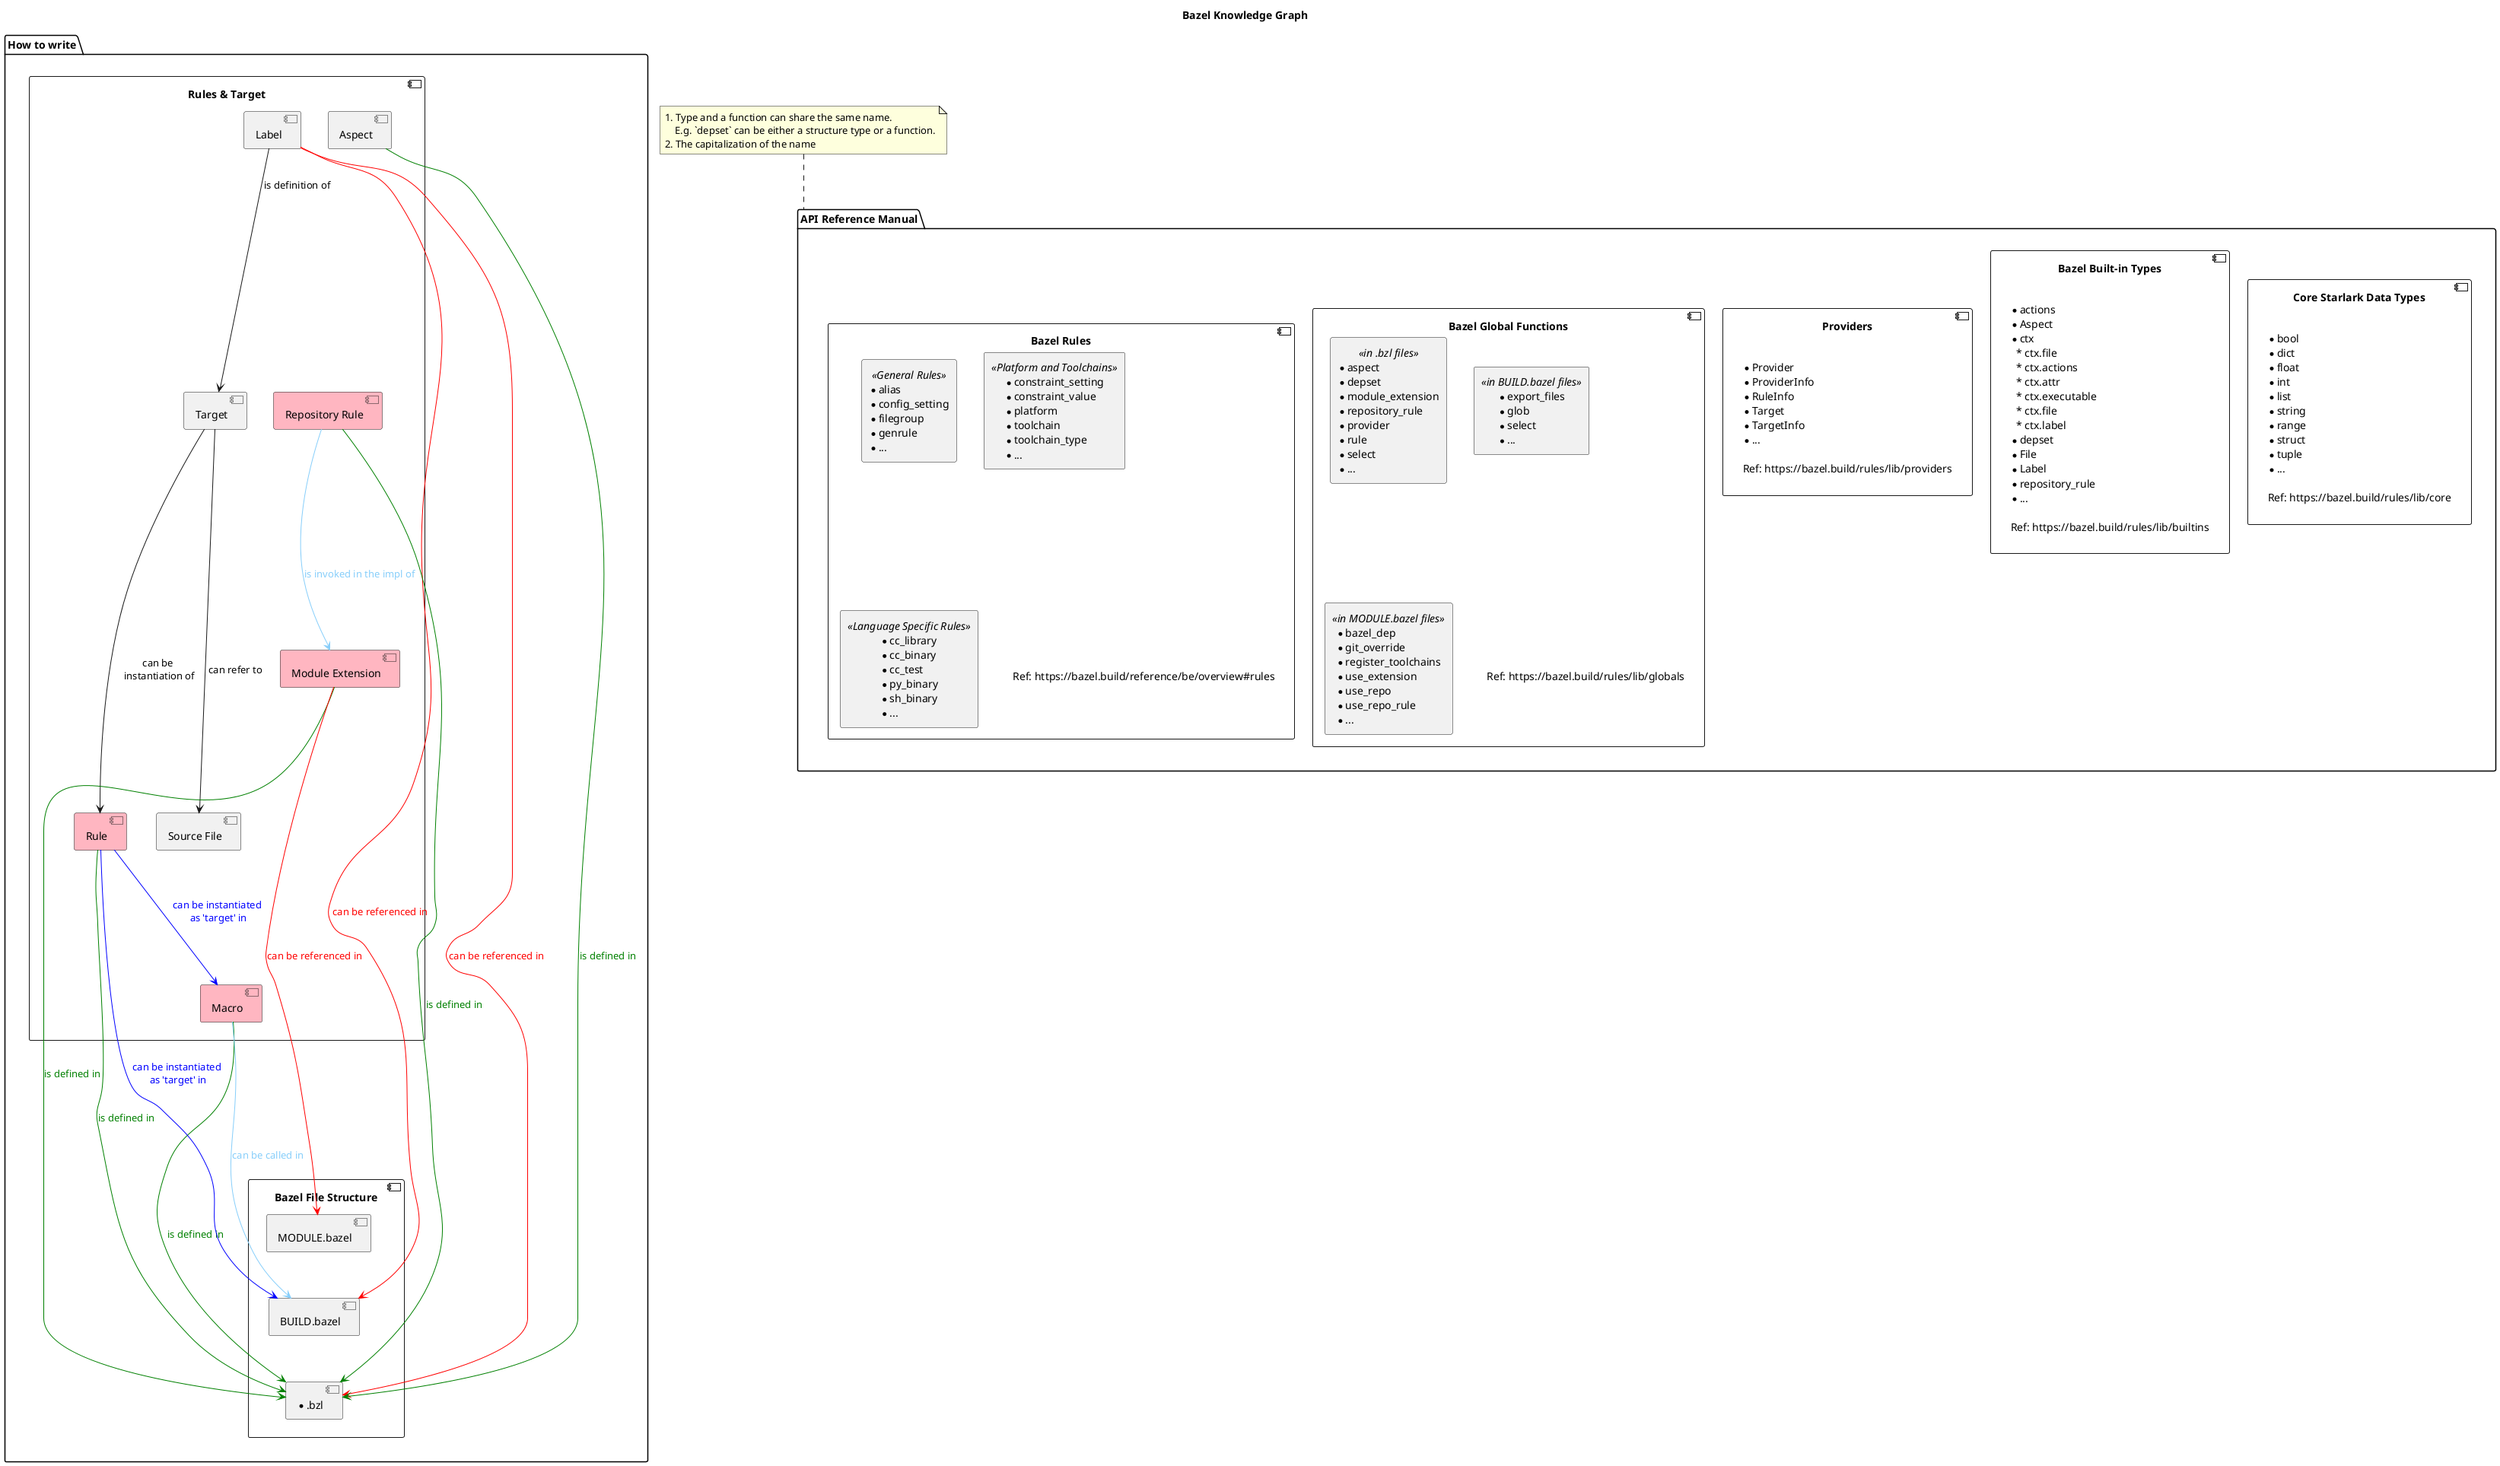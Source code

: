 @startuml bazel_knowledge_graph

title "Bazel Knowledge Graph"

skinparam rectangle<<desc>> {
    backgroundColor Transparent
    borderColor Transparent
    titleFontColor Red
    stereotypeFontColor Transparent
}

' skinparam Arrow {
'     MessageAlignment left
'     Thickness 3
'     FontStyle Bold
'     Color Blue
' }

package "How to write" as how_to_write {
    component "Bazel File Structure" as bazel_file_structure {
        component "MODULE.bazel" as module_bazel {
        }

        component "BUILD.bazel" as build_bazel {
        }

        component "*.bzl" as bzl_files {
        }

        [module_bazel] -[hidden]down- [build_bazel]
        [build_bazel] -[hidden]down- [bzl_files]
    }

    component "Rules & Target" as rules_and_target {
        component "Target" as [Target] {
            ' [name, attrs, srcs, deps, visibility, etc.]
        }
        component "Rule" as [Rule] #LightPink
        component "Aspect" as [Aspect]
        component "Label" as [Label]
        component "Source File" as [Source File]
        component "Repository Rule" as [Repository Rule] #LightPink
        component "Module Extension" as [Module Extension] #LightPink
        component "Macro" as [Macro] #LightPink

        [Label]  --> [Target] : is definition of
        [Target] ---> [Source File] : can refer to
        [Target] ---> [Rule] : "can be \ninstantiation of"
        [Target] -[hidden]right- [Repository Rule]
        [Target] -[hidden]left- [Module Extension]
        ' [Rule] -[hidden]down- [Aspect]

        [Label]  -[#red]---> [build_bazel]: "<color:red>can be referenced in</color>"
        [Label] -[#red]---> [bzl_files]: "<color:red>can be referenced in</color>"

        [Aspect] -[#green]--> [bzl_files]: <color:green>is defined in</color>

        [Macro] -[#green]--> [bzl_files]: <color:green>is defined in</color>
        [Macro] -[#LightSkyBlue]---> [build_bazel]: <color:LightSkyBlue>can be called in</color>

        [Rule] -[#blue]--> [Macro] : <color:blue>can be instantiated\n <color:blue>as 'target' in</color>
        [Rule] -[#green]--> [bzl_files]: <color:green>is defined in</color>
        [Rule] -[#blue]--> [build_bazel]: <color:blue>can be instantiated\n <color:blue>as 'target' in</color>

        [Repository Rule] -[#green]--> [bzl_files]: <color:green>is defined in</color>
        [Repository Rule] -[#LightSkyBlue]-> [Module Extension]: "<color:LightSkyBlue>is invoked in the impl of</color>"

        [Module Extension] -[#green]---> [bzl_files]: <color:green>is defined in</color>
        [Module Extension] -[#Red]---> [module_bazel]: <color:Red>can be referenced in</color>
    }

    [bazel_file_structure] -[hidden]left- [rules_and_target]

}

package "API Reference Manual" as api_ref_manual {

    component "Core Starlark Data Types"{
        rectangle f0<<desc>> [
            * bool
            * dict
            * float
            * int
            * list
            * string
            * range
            * struct
            * tuple
            * ...

            Ref: https://bazel.build/rules/lib/core
        ]
    }

    component "Bazel Built-in Types" {
        rectangle f1<<desc>> [
            * actions
            * Aspect
            * ctx
              * ctx.file
              * ctx.actions
              * ctx.attr
              * ctx.executable
              * ctx.file
              * ctx.label
            * depset
            * File
            * Label
            * repository_rule
            * ...

            Ref: https://bazel.build/rules/lib/builtins
        ]
    }

    component "Providers" {
        rectangle f2<<desc>> [
            * Provider
            * ProviderInfo
            * RuleInfo
            * Target
            * TargetInfo
            * ...

            Ref: https://bazel.build/rules/lib/providers
        ]
    }

    component "Bazel Global Functions" {
        rectangle f3<<in .bzl files>> [
            * aspect
            * depset
            * module_extension
            * repository_rule
            * provider
            * rule
            * select
            * ...
        ]
        rectangle f4<<in BUILD.bazel files>> [
            * export_files
            * glob
            * select
            * ...
        ]
        rectangle f5<<in MODULE.bazel files>> [
            * bazel_dep
            * git_override
            * register_toolchains
            * use_extension
            * use_repo
            * use_repo_rule
            * ...
        ]

        rectangle f5_comment<<desc>> [
            Ref: https://bazel.build/rules/lib/globals
        ]
    }

    component "Bazel Rules" {
        rectangle f6<<General Rules>> [
            * alias
            * config_setting
            * filegroup
            * genrule
            * ...
        ]

        rectangle f7<<Platform and Toolchains>> [
            * constraint_setting
            * constraint_value
            * platform
            * toolchain
            * toolchain_type
            * ...
        ]

        rectangle f8<<Language Specific Rules>> [
            * cc_library
            * cc_binary
            * cc_test
            * py_binary
            * sh_binary
            * ...
        ]

        rectangle f8_comment<<desc>> [
            Ref: https://bazel.build/reference/be/overview#rules
        ]
    }

}
note top of api_ref_manual
    1. Type and a function can share the same name.
        E.g. `depset` can be either a structure type or a function.
    2. The capitalization of the name 
end note

@enduml